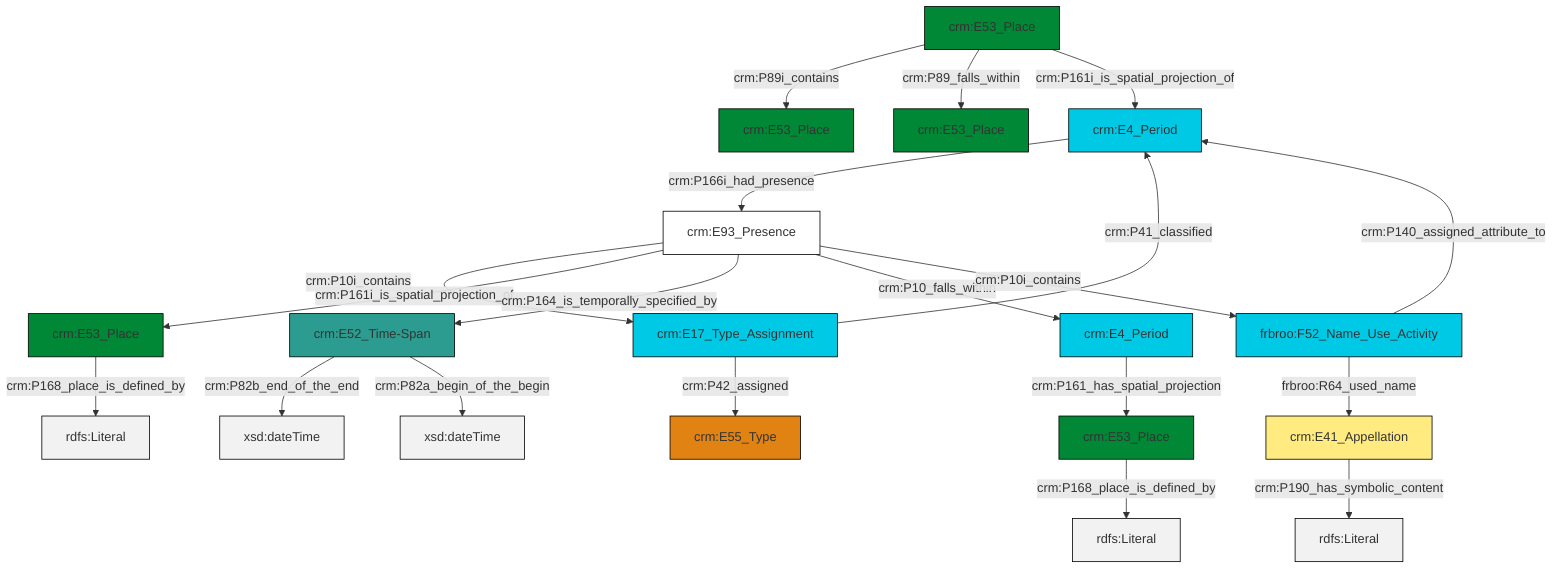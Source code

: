 graph TD
classDef Literal fill:#f2f2f2,stroke:#000000;
classDef CRM_Entity fill:#FFFFFF,stroke:#000000;
classDef Temporal_Entity fill:#00C9E6, stroke:#000000;
classDef Type fill:#E18312, stroke:#000000;
classDef Time-Span fill:#2C9C91, stroke:#000000;
classDef Appellation fill:#FFEB7F, stroke:#000000;
classDef Place fill:#008836, stroke:#000000;
classDef Persistent_Item fill:#B266B2, stroke:#000000;
classDef Conceptual_Object fill:#FFD700, stroke:#000000;
classDef Physical_Thing fill:#D2B48C, stroke:#000000;
classDef Actor fill:#f58aad, stroke:#000000;
classDef PC_Classes fill:#4ce600, stroke:#000000;
classDef Multi fill:#cccccc,stroke:#000000;

2["crm:E4_Period"]:::Temporal_Entity -->|crm:P161_has_spatial_projection| 3["crm:E53_Place"]:::Place
4["crm:E4_Period"]:::Temporal_Entity -->|crm:P166i_had_presence| 5["crm:E93_Presence"]:::CRM_Entity
6["frbroo:F52_Name_Use_Activity"]:::Temporal_Entity -->|crm:P140_assigned_attribute_to| 4["crm:E4_Period"]:::Temporal_Entity
5["crm:E93_Presence"]:::CRM_Entity -->|crm:P10i_contains| 9["crm:E17_Type_Assignment"]:::Temporal_Entity
5["crm:E93_Presence"]:::CRM_Entity -->|crm:P161i_is_spatial_projection_of| 7["crm:E53_Place"]:::Place
9["crm:E17_Type_Assignment"]:::Temporal_Entity -->|crm:P42_assigned| 10["crm:E55_Type"]:::Type
3["crm:E53_Place"]:::Place -->|crm:P168_place_is_defined_by| 11[rdfs:Literal]:::Literal
13["crm:E53_Place"]:::Place -->|crm:P89i_contains| 14["crm:E53_Place"]:::Place
0["crm:E41_Appellation"]:::Appellation -->|crm:P190_has_symbolic_content| 16[rdfs:Literal]:::Literal
17["crm:E52_Time-Span"]:::Time-Span -->|crm:P82b_end_of_the_end| 18[xsd:dateTime]:::Literal
7["crm:E53_Place"]:::Place -->|crm:P168_place_is_defined_by| 21[rdfs:Literal]:::Literal
6["frbroo:F52_Name_Use_Activity"]:::Temporal_Entity -->|frbroo:R64_used_name| 0["crm:E41_Appellation"]:::Appellation
13["crm:E53_Place"]:::Place -->|crm:P89_falls_within| 19["crm:E53_Place"]:::Place
5["crm:E93_Presence"]:::CRM_Entity -->|crm:P164_is_temporally_specified_by| 17["crm:E52_Time-Span"]:::Time-Span
17["crm:E52_Time-Span"]:::Time-Span -->|crm:P82a_begin_of_the_begin| 28[xsd:dateTime]:::Literal
5["crm:E93_Presence"]:::CRM_Entity -->|crm:P10_falls_within| 2["crm:E4_Period"]:::Temporal_Entity
5["crm:E93_Presence"]:::CRM_Entity -->|crm:P10i_contains| 6["frbroo:F52_Name_Use_Activity"]:::Temporal_Entity
9["crm:E17_Type_Assignment"]:::Temporal_Entity -->|crm:P41_classified| 4["crm:E4_Period"]:::Temporal_Entity
13["crm:E53_Place"]:::Place -->|crm:P161i_is_spatial_projection_of| 4["crm:E4_Period"]:::Temporal_Entity